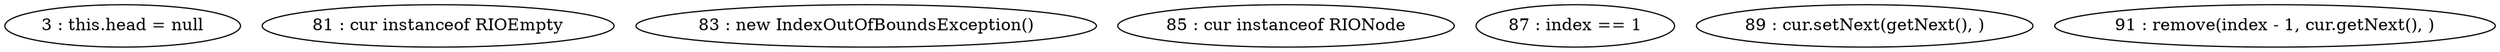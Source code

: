 digraph G {
"3 : this.head = null"
"81 : cur instanceof RIOEmpty"
"83 : new IndexOutOfBoundsException()"
"85 : cur instanceof RIONode"
"87 : index == 1"
"89 : cur.setNext(getNext(), )"
"91 : remove(index - 1, cur.getNext(), )"
}